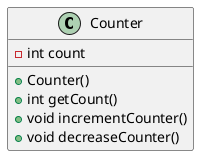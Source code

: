 @startuml
'https://plantuml.com/class-diagram

class Counter{
    -int count
    +Counter()
    +int getCount()
    +void incrementCounter()
    +void decreaseCounter()
}

@enduml